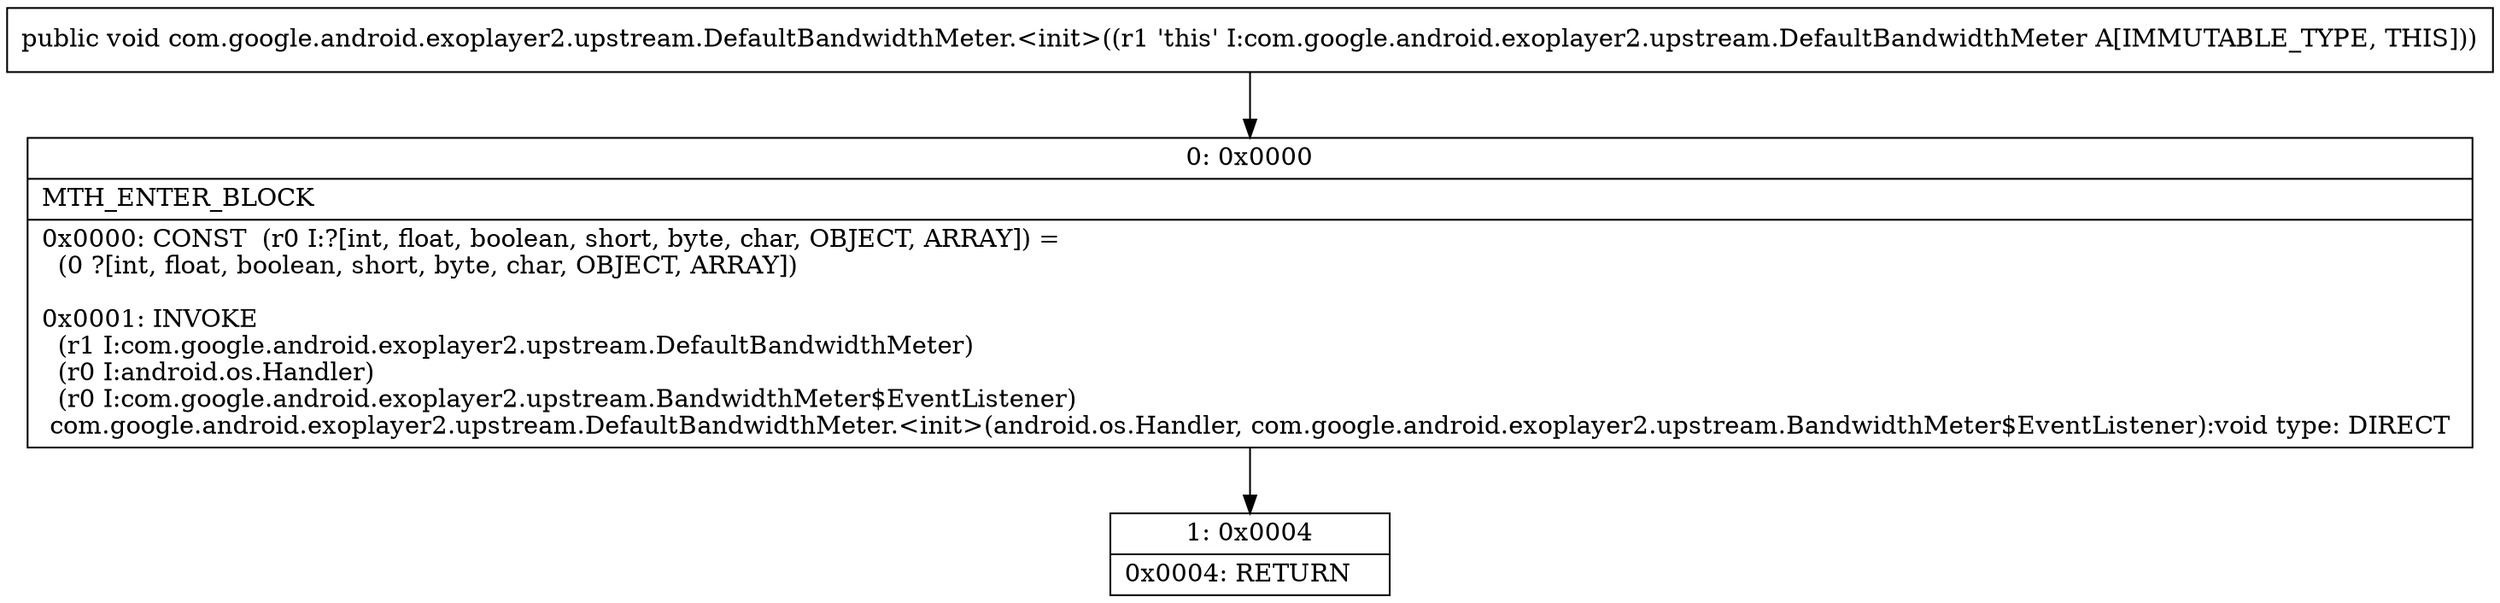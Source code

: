 digraph "CFG forcom.google.android.exoplayer2.upstream.DefaultBandwidthMeter.\<init\>()V" {
Node_0 [shape=record,label="{0\:\ 0x0000|MTH_ENTER_BLOCK\l|0x0000: CONST  (r0 I:?[int, float, boolean, short, byte, char, OBJECT, ARRAY]) = \l  (0 ?[int, float, boolean, short, byte, char, OBJECT, ARRAY])\l \l0x0001: INVOKE  \l  (r1 I:com.google.android.exoplayer2.upstream.DefaultBandwidthMeter)\l  (r0 I:android.os.Handler)\l  (r0 I:com.google.android.exoplayer2.upstream.BandwidthMeter$EventListener)\l com.google.android.exoplayer2.upstream.DefaultBandwidthMeter.\<init\>(android.os.Handler, com.google.android.exoplayer2.upstream.BandwidthMeter$EventListener):void type: DIRECT \l}"];
Node_1 [shape=record,label="{1\:\ 0x0004|0x0004: RETURN   \l}"];
MethodNode[shape=record,label="{public void com.google.android.exoplayer2.upstream.DefaultBandwidthMeter.\<init\>((r1 'this' I:com.google.android.exoplayer2.upstream.DefaultBandwidthMeter A[IMMUTABLE_TYPE, THIS])) }"];
MethodNode -> Node_0;
Node_0 -> Node_1;
}


